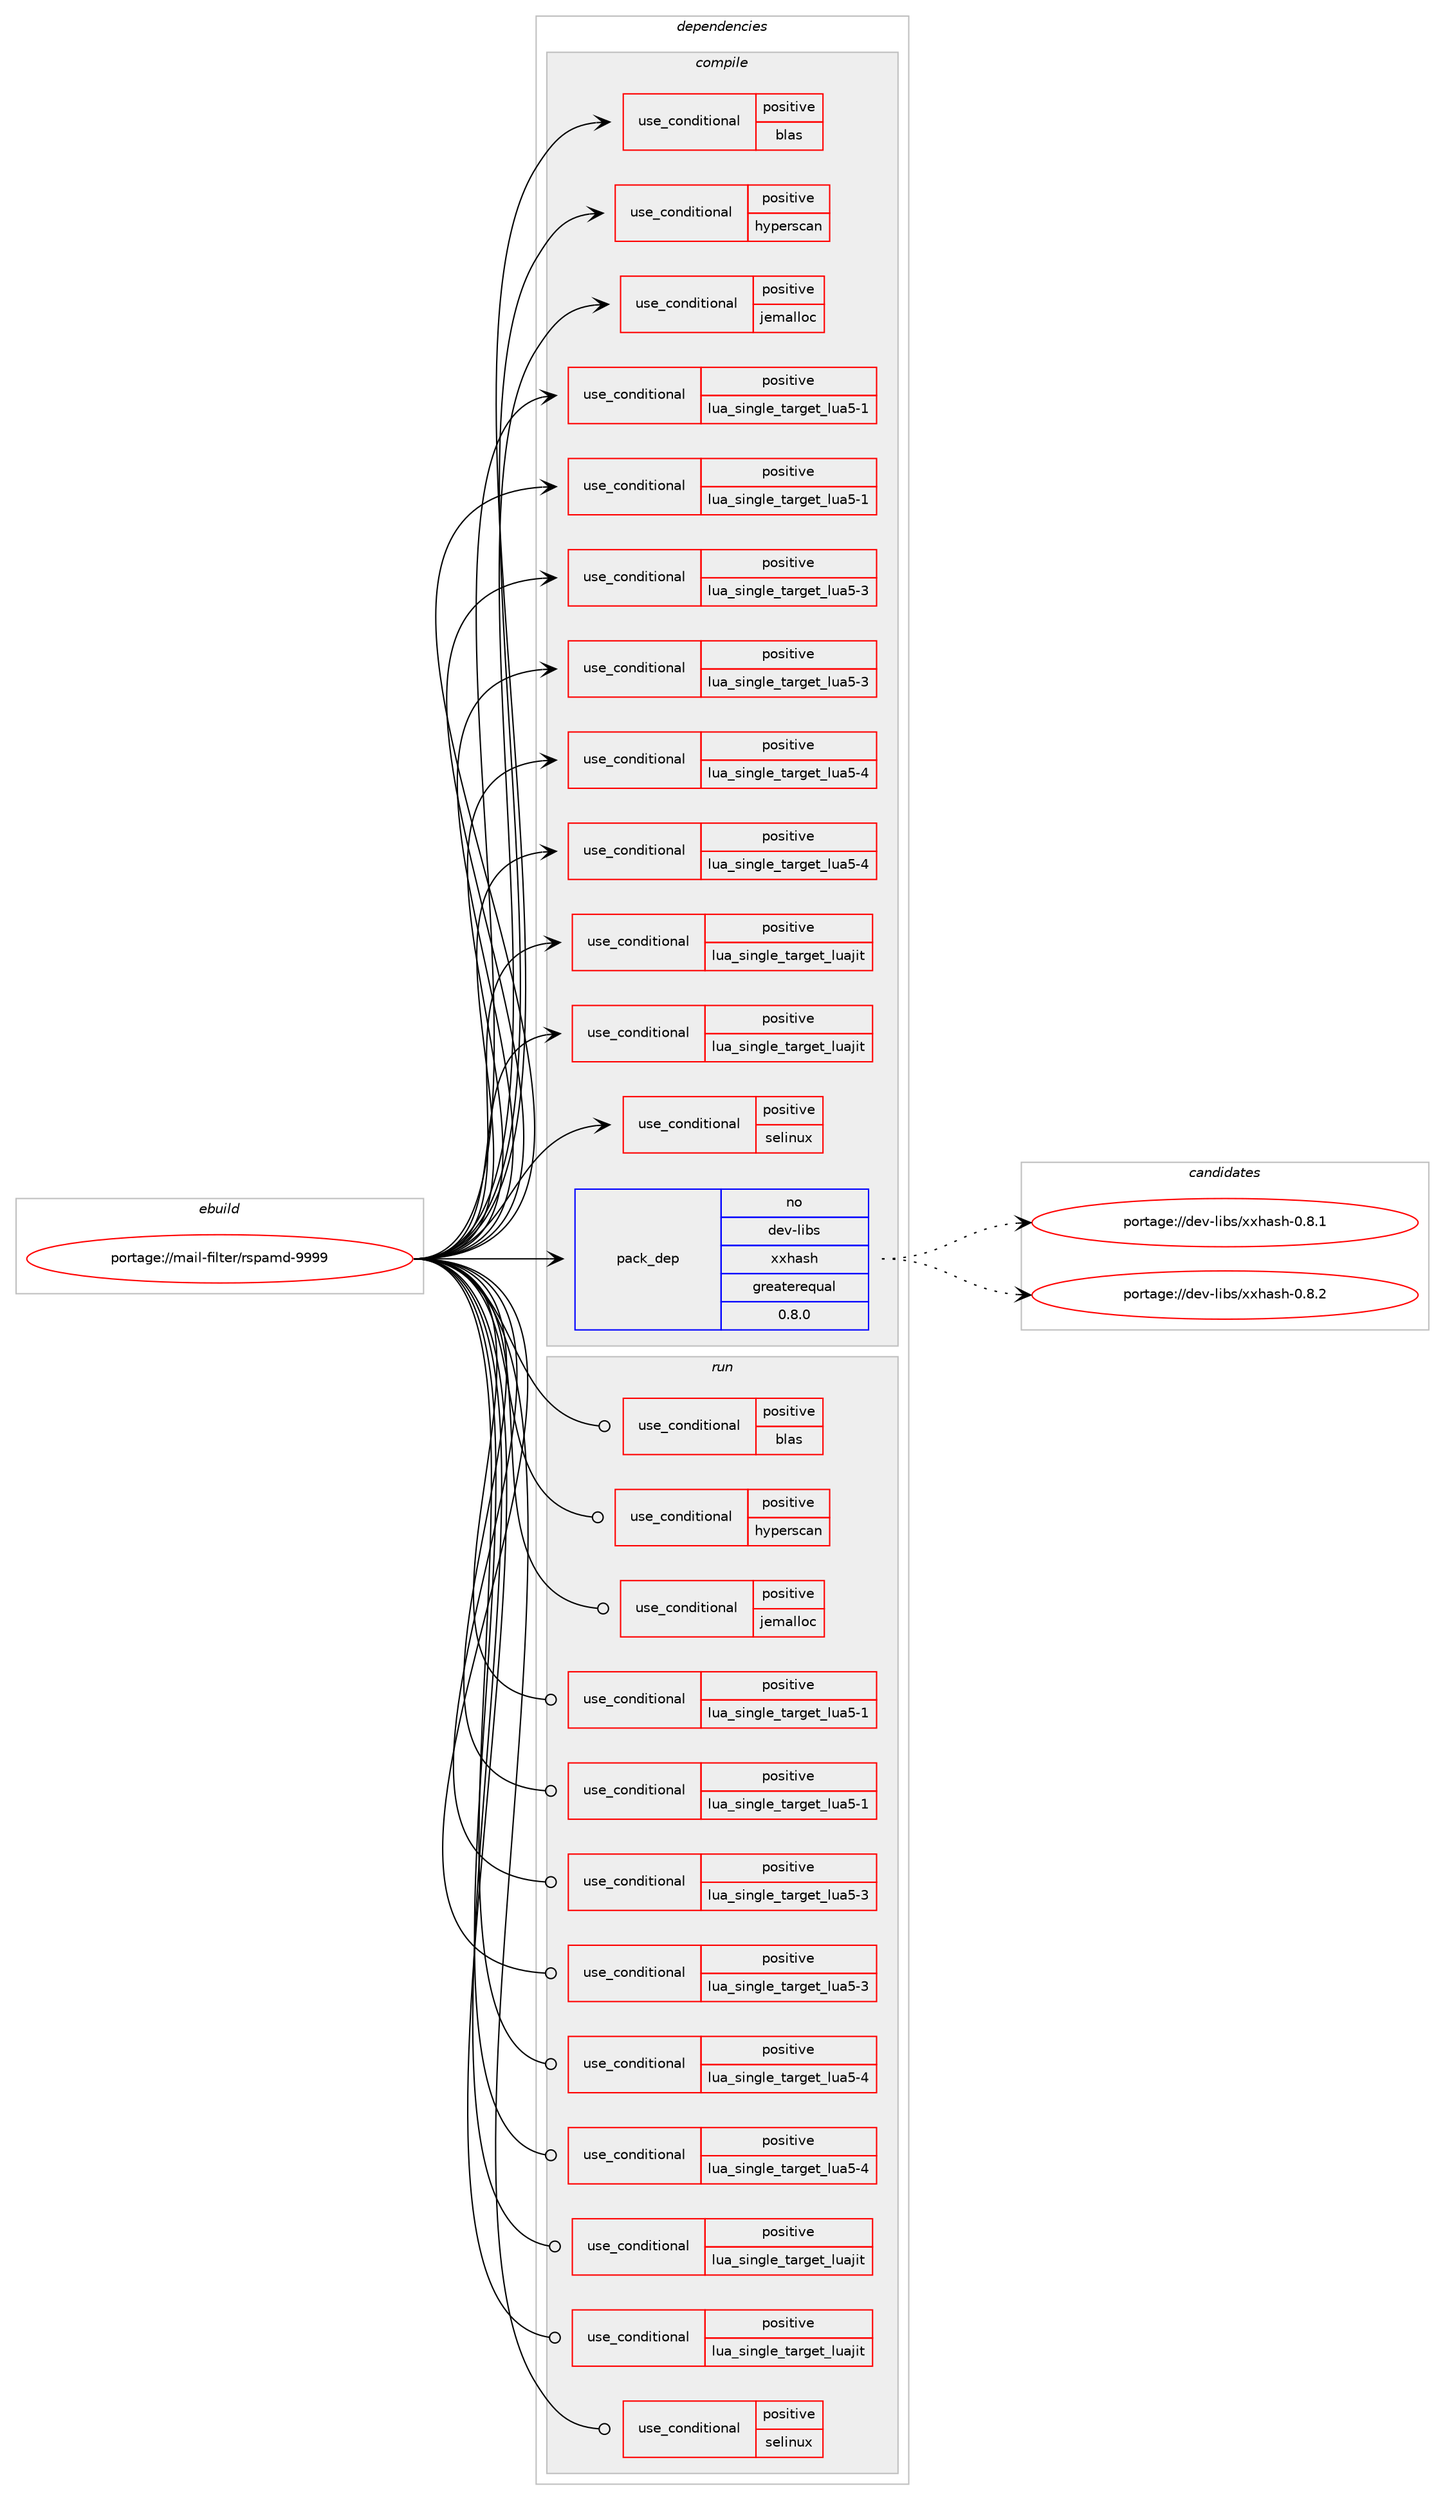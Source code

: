 digraph prolog {

# *************
# Graph options
# *************

newrank=true;
concentrate=true;
compound=true;
graph [rankdir=LR,fontname=Helvetica,fontsize=10,ranksep=1.5];#, ranksep=2.5, nodesep=0.2];
edge  [arrowhead=vee];
node  [fontname=Helvetica,fontsize=10];

# **********
# The ebuild
# **********

subgraph cluster_leftcol {
color=gray;
rank=same;
label=<<i>ebuild</i>>;
id [label="portage://mail-filter/rspamd-9999", color=red, width=4, href="../mail-filter/rspamd-9999.svg"];
}

# ****************
# The dependencies
# ****************

subgraph cluster_midcol {
color=gray;
label=<<i>dependencies</i>>;
subgraph cluster_compile {
fillcolor="#eeeeee";
style=filled;
label=<<i>compile</i>>;
subgraph cond68669 {
dependency146581 [label=<<TABLE BORDER="0" CELLBORDER="1" CELLSPACING="0" CELLPADDING="4"><TR><TD ROWSPAN="3" CELLPADDING="10">use_conditional</TD></TR><TR><TD>positive</TD></TR><TR><TD>blas</TD></TR></TABLE>>, shape=none, color=red];
# *** BEGIN UNKNOWN DEPENDENCY TYPE (TODO) ***
# dependency146581 -> package_dependency(portage://mail-filter/rspamd-9999,install,no,virtual,blas,none,[,,],[],[])
# *** END UNKNOWN DEPENDENCY TYPE (TODO) ***

# *** BEGIN UNKNOWN DEPENDENCY TYPE (TODO) ***
# dependency146581 -> package_dependency(portage://mail-filter/rspamd-9999,install,no,virtual,lapack,none,[,,],[],[])
# *** END UNKNOWN DEPENDENCY TYPE (TODO) ***

}
id:e -> dependency146581:w [weight=20,style="solid",arrowhead="vee"];
subgraph cond68670 {
dependency146582 [label=<<TABLE BORDER="0" CELLBORDER="1" CELLSPACING="0" CELLPADDING="4"><TR><TD ROWSPAN="3" CELLPADDING="10">use_conditional</TD></TR><TR><TD>positive</TD></TR><TR><TD>hyperscan</TD></TR></TABLE>>, shape=none, color=red];
# *** BEGIN UNKNOWN DEPENDENCY TYPE (TODO) ***
# dependency146582 -> package_dependency(portage://mail-filter/rspamd-9999,install,no,dev-libs,vectorscan,none,[,,],any_same_slot,[])
# *** END UNKNOWN DEPENDENCY TYPE (TODO) ***

}
id:e -> dependency146582:w [weight=20,style="solid",arrowhead="vee"];
subgraph cond68671 {
dependency146583 [label=<<TABLE BORDER="0" CELLBORDER="1" CELLSPACING="0" CELLPADDING="4"><TR><TD ROWSPAN="3" CELLPADDING="10">use_conditional</TD></TR><TR><TD>positive</TD></TR><TR><TD>jemalloc</TD></TR></TABLE>>, shape=none, color=red];
# *** BEGIN UNKNOWN DEPENDENCY TYPE (TODO) ***
# dependency146583 -> package_dependency(portage://mail-filter/rspamd-9999,install,no,dev-libs,jemalloc,none,[,,],any_same_slot,[])
# *** END UNKNOWN DEPENDENCY TYPE (TODO) ***

}
id:e -> dependency146583:w [weight=20,style="solid",arrowhead="vee"];
subgraph cond68672 {
dependency146584 [label=<<TABLE BORDER="0" CELLBORDER="1" CELLSPACING="0" CELLPADDING="4"><TR><TD ROWSPAN="3" CELLPADDING="10">use_conditional</TD></TR><TR><TD>positive</TD></TR><TR><TD>lua_single_target_lua5-1</TD></TR></TABLE>>, shape=none, color=red];
# *** BEGIN UNKNOWN DEPENDENCY TYPE (TODO) ***
# dependency146584 -> package_dependency(portage://mail-filter/rspamd-9999,install,no,dev-lang,lua,none,[,,],[slot(5.1)],[])
# *** END UNKNOWN DEPENDENCY TYPE (TODO) ***

}
id:e -> dependency146584:w [weight=20,style="solid",arrowhead="vee"];
subgraph cond68673 {
dependency146585 [label=<<TABLE BORDER="0" CELLBORDER="1" CELLSPACING="0" CELLPADDING="4"><TR><TD ROWSPAN="3" CELLPADDING="10">use_conditional</TD></TR><TR><TD>positive</TD></TR><TR><TD>lua_single_target_lua5-1</TD></TR></TABLE>>, shape=none, color=red];
# *** BEGIN UNKNOWN DEPENDENCY TYPE (TODO) ***
# dependency146585 -> package_dependency(portage://mail-filter/rspamd-9999,install,no,dev-lua,LuaBitOp,none,[,,],[],[use(enable(lua_targets_lua5-1),negative)])
# *** END UNKNOWN DEPENDENCY TYPE (TODO) ***

# *** BEGIN UNKNOWN DEPENDENCY TYPE (TODO) ***
# dependency146585 -> package_dependency(portage://mail-filter/rspamd-9999,install,no,dev-lua,lua-argparse,none,[,,],[],[use(enable(lua_targets_lua5-1),negative)])
# *** END UNKNOWN DEPENDENCY TYPE (TODO) ***

}
id:e -> dependency146585:w [weight=20,style="solid",arrowhead="vee"];
subgraph cond68674 {
dependency146586 [label=<<TABLE BORDER="0" CELLBORDER="1" CELLSPACING="0" CELLPADDING="4"><TR><TD ROWSPAN="3" CELLPADDING="10">use_conditional</TD></TR><TR><TD>positive</TD></TR><TR><TD>lua_single_target_lua5-3</TD></TR></TABLE>>, shape=none, color=red];
# *** BEGIN UNKNOWN DEPENDENCY TYPE (TODO) ***
# dependency146586 -> package_dependency(portage://mail-filter/rspamd-9999,install,no,dev-lang,lua,none,[,,],[slot(5.3)],[])
# *** END UNKNOWN DEPENDENCY TYPE (TODO) ***

}
id:e -> dependency146586:w [weight=20,style="solid",arrowhead="vee"];
subgraph cond68675 {
dependency146587 [label=<<TABLE BORDER="0" CELLBORDER="1" CELLSPACING="0" CELLPADDING="4"><TR><TD ROWSPAN="3" CELLPADDING="10">use_conditional</TD></TR><TR><TD>positive</TD></TR><TR><TD>lua_single_target_lua5-3</TD></TR></TABLE>>, shape=none, color=red];
# *** BEGIN UNKNOWN DEPENDENCY TYPE (TODO) ***
# dependency146587 -> package_dependency(portage://mail-filter/rspamd-9999,install,no,dev-lua,LuaBitOp,none,[,,],[],[use(enable(lua_targets_lua5-3),negative)])
# *** END UNKNOWN DEPENDENCY TYPE (TODO) ***

# *** BEGIN UNKNOWN DEPENDENCY TYPE (TODO) ***
# dependency146587 -> package_dependency(portage://mail-filter/rspamd-9999,install,no,dev-lua,lua-argparse,none,[,,],[],[use(enable(lua_targets_lua5-3),negative)])
# *** END UNKNOWN DEPENDENCY TYPE (TODO) ***

}
id:e -> dependency146587:w [weight=20,style="solid",arrowhead="vee"];
subgraph cond68676 {
dependency146588 [label=<<TABLE BORDER="0" CELLBORDER="1" CELLSPACING="0" CELLPADDING="4"><TR><TD ROWSPAN="3" CELLPADDING="10">use_conditional</TD></TR><TR><TD>positive</TD></TR><TR><TD>lua_single_target_lua5-4</TD></TR></TABLE>>, shape=none, color=red];
# *** BEGIN UNKNOWN DEPENDENCY TYPE (TODO) ***
# dependency146588 -> package_dependency(portage://mail-filter/rspamd-9999,install,no,dev-lang,lua,none,[,,],[slot(5.4)],[])
# *** END UNKNOWN DEPENDENCY TYPE (TODO) ***

}
id:e -> dependency146588:w [weight=20,style="solid",arrowhead="vee"];
subgraph cond68677 {
dependency146589 [label=<<TABLE BORDER="0" CELLBORDER="1" CELLSPACING="0" CELLPADDING="4"><TR><TD ROWSPAN="3" CELLPADDING="10">use_conditional</TD></TR><TR><TD>positive</TD></TR><TR><TD>lua_single_target_lua5-4</TD></TR></TABLE>>, shape=none, color=red];
# *** BEGIN UNKNOWN DEPENDENCY TYPE (TODO) ***
# dependency146589 -> package_dependency(portage://mail-filter/rspamd-9999,install,no,dev-lua,LuaBitOp,none,[,,],[],[use(enable(lua_targets_lua5-4),negative)])
# *** END UNKNOWN DEPENDENCY TYPE (TODO) ***

# *** BEGIN UNKNOWN DEPENDENCY TYPE (TODO) ***
# dependency146589 -> package_dependency(portage://mail-filter/rspamd-9999,install,no,dev-lua,lua-argparse,none,[,,],[],[use(enable(lua_targets_lua5-4),negative)])
# *** END UNKNOWN DEPENDENCY TYPE (TODO) ***

}
id:e -> dependency146589:w [weight=20,style="solid",arrowhead="vee"];
subgraph cond68678 {
dependency146590 [label=<<TABLE BORDER="0" CELLBORDER="1" CELLSPACING="0" CELLPADDING="4"><TR><TD ROWSPAN="3" CELLPADDING="10">use_conditional</TD></TR><TR><TD>positive</TD></TR><TR><TD>lua_single_target_luajit</TD></TR></TABLE>>, shape=none, color=red];
# *** BEGIN UNKNOWN DEPENDENCY TYPE (TODO) ***
# dependency146590 -> package_dependency(portage://mail-filter/rspamd-9999,install,no,dev-lang,luajit,none,[,,],any_same_slot,[])
# *** END UNKNOWN DEPENDENCY TYPE (TODO) ***

}
id:e -> dependency146590:w [weight=20,style="solid",arrowhead="vee"];
subgraph cond68679 {
dependency146591 [label=<<TABLE BORDER="0" CELLBORDER="1" CELLSPACING="0" CELLPADDING="4"><TR><TD ROWSPAN="3" CELLPADDING="10">use_conditional</TD></TR><TR><TD>positive</TD></TR><TR><TD>lua_single_target_luajit</TD></TR></TABLE>>, shape=none, color=red];
# *** BEGIN UNKNOWN DEPENDENCY TYPE (TODO) ***
# dependency146591 -> package_dependency(portage://mail-filter/rspamd-9999,install,no,dev-lua,LuaBitOp,none,[,,],[],[use(enable(lua_targets_luajit),negative)])
# *** END UNKNOWN DEPENDENCY TYPE (TODO) ***

# *** BEGIN UNKNOWN DEPENDENCY TYPE (TODO) ***
# dependency146591 -> package_dependency(portage://mail-filter/rspamd-9999,install,no,dev-lua,lua-argparse,none,[,,],[],[use(enable(lua_targets_luajit),negative)])
# *** END UNKNOWN DEPENDENCY TYPE (TODO) ***

}
id:e -> dependency146591:w [weight=20,style="solid",arrowhead="vee"];
subgraph cond68680 {
dependency146592 [label=<<TABLE BORDER="0" CELLBORDER="1" CELLSPACING="0" CELLPADDING="4"><TR><TD ROWSPAN="3" CELLPADDING="10">use_conditional</TD></TR><TR><TD>positive</TD></TR><TR><TD>selinux</TD></TR></TABLE>>, shape=none, color=red];
# *** BEGIN UNKNOWN DEPENDENCY TYPE (TODO) ***
# dependency146592 -> package_dependency(portage://mail-filter/rspamd-9999,install,no,sec-policy,selinux-spamassassin,none,[,,],[],[])
# *** END UNKNOWN DEPENDENCY TYPE (TODO) ***

}
id:e -> dependency146592:w [weight=20,style="solid",arrowhead="vee"];
# *** BEGIN UNKNOWN DEPENDENCY TYPE (TODO) ***
# id -> package_dependency(portage://mail-filter/rspamd-9999,install,no,acct-group,rspamd,none,[,,],[],[])
# *** END UNKNOWN DEPENDENCY TYPE (TODO) ***

# *** BEGIN UNKNOWN DEPENDENCY TYPE (TODO) ***
# id -> package_dependency(portage://mail-filter/rspamd-9999,install,no,acct-user,rspamd,none,[,,],[],[])
# *** END UNKNOWN DEPENDENCY TYPE (TODO) ***

# *** BEGIN UNKNOWN DEPENDENCY TYPE (TODO) ***
# id -> package_dependency(portage://mail-filter/rspamd-9999,install,no,app-arch,libarchive,none,[,,],any_same_slot,[])
# *** END UNKNOWN DEPENDENCY TYPE (TODO) ***

# *** BEGIN UNKNOWN DEPENDENCY TYPE (TODO) ***
# id -> package_dependency(portage://mail-filter/rspamd-9999,install,no,app-arch,zstd,none,[,,],any_same_slot,[])
# *** END UNKNOWN DEPENDENCY TYPE (TODO) ***

# *** BEGIN UNKNOWN DEPENDENCY TYPE (TODO) ***
# id -> package_dependency(portage://mail-filter/rspamd-9999,install,no,dev-cpp,doctest,none,[,,],[],[])
# *** END UNKNOWN DEPENDENCY TYPE (TODO) ***

# *** BEGIN UNKNOWN DEPENDENCY TYPE (TODO) ***
# id -> package_dependency(portage://mail-filter/rspamd-9999,install,no,dev-db,sqlite,none,[,,],[slot(3)],[])
# *** END UNKNOWN DEPENDENCY TYPE (TODO) ***

# *** BEGIN UNKNOWN DEPENDENCY TYPE (TODO) ***
# id -> package_dependency(portage://mail-filter/rspamd-9999,install,no,dev-libs,glib,none,[,,],[slot(2)],[])
# *** END UNKNOWN DEPENDENCY TYPE (TODO) ***

# *** BEGIN UNKNOWN DEPENDENCY TYPE (TODO) ***
# id -> package_dependency(portage://mail-filter/rspamd-9999,install,no,dev-libs,icu,none,[,,],any_same_slot,[])
# *** END UNKNOWN DEPENDENCY TYPE (TODO) ***

# *** BEGIN UNKNOWN DEPENDENCY TYPE (TODO) ***
# id -> package_dependency(portage://mail-filter/rspamd-9999,install,no,dev-libs,libfmt,none,[,,],any_same_slot,[])
# *** END UNKNOWN DEPENDENCY TYPE (TODO) ***

# *** BEGIN UNKNOWN DEPENDENCY TYPE (TODO) ***
# id -> package_dependency(portage://mail-filter/rspamd-9999,install,no,dev-libs,libpcre2,none,[,,],any_same_slot,[use(equal(jit),none)])
# *** END UNKNOWN DEPENDENCY TYPE (TODO) ***

# *** BEGIN UNKNOWN DEPENDENCY TYPE (TODO) ***
# id -> package_dependency(portage://mail-filter/rspamd-9999,install,no,dev-libs,libsodium,none,[,,],any_same_slot,[])
# *** END UNKNOWN DEPENDENCY TYPE (TODO) ***

# *** BEGIN UNKNOWN DEPENDENCY TYPE (TODO) ***
# id -> package_dependency(portage://mail-filter/rspamd-9999,install,no,dev-libs,openssl,none,[,,],[slot(0),equal],[use(disable(bindist),negative)])
# *** END UNKNOWN DEPENDENCY TYPE (TODO) ***

# *** BEGIN UNKNOWN DEPENDENCY TYPE (TODO) ***
# id -> package_dependency(portage://mail-filter/rspamd-9999,install,no,dev-libs,snowball-stemmer,none,[,,],any_same_slot,[])
# *** END UNKNOWN DEPENDENCY TYPE (TODO) ***

subgraph pack75680 {
dependency146593 [label=<<TABLE BORDER="0" CELLBORDER="1" CELLSPACING="0" CELLPADDING="4" WIDTH="220"><TR><TD ROWSPAN="6" CELLPADDING="30">pack_dep</TD></TR><TR><TD WIDTH="110">no</TD></TR><TR><TD>dev-libs</TD></TR><TR><TD>xxhash</TD></TR><TR><TD>greaterequal</TD></TR><TR><TD>0.8.0</TD></TR></TABLE>>, shape=none, color=blue];
}
id:e -> dependency146593:w [weight=20,style="solid",arrowhead="vee"];
# *** BEGIN UNKNOWN DEPENDENCY TYPE (TODO) ***
# id -> package_dependency(portage://mail-filter/rspamd-9999,install,no,sys-libs,zlib,none,[,,],[],[])
# *** END UNKNOWN DEPENDENCY TYPE (TODO) ***

}
subgraph cluster_compileandrun {
fillcolor="#eeeeee";
style=filled;
label=<<i>compile and run</i>>;
}
subgraph cluster_run {
fillcolor="#eeeeee";
style=filled;
label=<<i>run</i>>;
subgraph cond68681 {
dependency146594 [label=<<TABLE BORDER="0" CELLBORDER="1" CELLSPACING="0" CELLPADDING="4"><TR><TD ROWSPAN="3" CELLPADDING="10">use_conditional</TD></TR><TR><TD>positive</TD></TR><TR><TD>blas</TD></TR></TABLE>>, shape=none, color=red];
# *** BEGIN UNKNOWN DEPENDENCY TYPE (TODO) ***
# dependency146594 -> package_dependency(portage://mail-filter/rspamd-9999,run,no,virtual,blas,none,[,,],[],[])
# *** END UNKNOWN DEPENDENCY TYPE (TODO) ***

# *** BEGIN UNKNOWN DEPENDENCY TYPE (TODO) ***
# dependency146594 -> package_dependency(portage://mail-filter/rspamd-9999,run,no,virtual,lapack,none,[,,],[],[])
# *** END UNKNOWN DEPENDENCY TYPE (TODO) ***

}
id:e -> dependency146594:w [weight=20,style="solid",arrowhead="odot"];
subgraph cond68682 {
dependency146595 [label=<<TABLE BORDER="0" CELLBORDER="1" CELLSPACING="0" CELLPADDING="4"><TR><TD ROWSPAN="3" CELLPADDING="10">use_conditional</TD></TR><TR><TD>positive</TD></TR><TR><TD>hyperscan</TD></TR></TABLE>>, shape=none, color=red];
# *** BEGIN UNKNOWN DEPENDENCY TYPE (TODO) ***
# dependency146595 -> package_dependency(portage://mail-filter/rspamd-9999,run,no,dev-libs,vectorscan,none,[,,],any_same_slot,[])
# *** END UNKNOWN DEPENDENCY TYPE (TODO) ***

}
id:e -> dependency146595:w [weight=20,style="solid",arrowhead="odot"];
subgraph cond68683 {
dependency146596 [label=<<TABLE BORDER="0" CELLBORDER="1" CELLSPACING="0" CELLPADDING="4"><TR><TD ROWSPAN="3" CELLPADDING="10">use_conditional</TD></TR><TR><TD>positive</TD></TR><TR><TD>jemalloc</TD></TR></TABLE>>, shape=none, color=red];
# *** BEGIN UNKNOWN DEPENDENCY TYPE (TODO) ***
# dependency146596 -> package_dependency(portage://mail-filter/rspamd-9999,run,no,dev-libs,jemalloc,none,[,,],any_same_slot,[])
# *** END UNKNOWN DEPENDENCY TYPE (TODO) ***

}
id:e -> dependency146596:w [weight=20,style="solid",arrowhead="odot"];
subgraph cond68684 {
dependency146597 [label=<<TABLE BORDER="0" CELLBORDER="1" CELLSPACING="0" CELLPADDING="4"><TR><TD ROWSPAN="3" CELLPADDING="10">use_conditional</TD></TR><TR><TD>positive</TD></TR><TR><TD>lua_single_target_lua5-1</TD></TR></TABLE>>, shape=none, color=red];
# *** BEGIN UNKNOWN DEPENDENCY TYPE (TODO) ***
# dependency146597 -> package_dependency(portage://mail-filter/rspamd-9999,run,no,dev-lang,lua,none,[,,],[slot(5.1)],[])
# *** END UNKNOWN DEPENDENCY TYPE (TODO) ***

}
id:e -> dependency146597:w [weight=20,style="solid",arrowhead="odot"];
subgraph cond68685 {
dependency146598 [label=<<TABLE BORDER="0" CELLBORDER="1" CELLSPACING="0" CELLPADDING="4"><TR><TD ROWSPAN="3" CELLPADDING="10">use_conditional</TD></TR><TR><TD>positive</TD></TR><TR><TD>lua_single_target_lua5-1</TD></TR></TABLE>>, shape=none, color=red];
# *** BEGIN UNKNOWN DEPENDENCY TYPE (TODO) ***
# dependency146598 -> package_dependency(portage://mail-filter/rspamd-9999,run,no,dev-lua,LuaBitOp,none,[,,],[],[use(enable(lua_targets_lua5-1),negative)])
# *** END UNKNOWN DEPENDENCY TYPE (TODO) ***

# *** BEGIN UNKNOWN DEPENDENCY TYPE (TODO) ***
# dependency146598 -> package_dependency(portage://mail-filter/rspamd-9999,run,no,dev-lua,lua-argparse,none,[,,],[],[use(enable(lua_targets_lua5-1),negative)])
# *** END UNKNOWN DEPENDENCY TYPE (TODO) ***

}
id:e -> dependency146598:w [weight=20,style="solid",arrowhead="odot"];
subgraph cond68686 {
dependency146599 [label=<<TABLE BORDER="0" CELLBORDER="1" CELLSPACING="0" CELLPADDING="4"><TR><TD ROWSPAN="3" CELLPADDING="10">use_conditional</TD></TR><TR><TD>positive</TD></TR><TR><TD>lua_single_target_lua5-3</TD></TR></TABLE>>, shape=none, color=red];
# *** BEGIN UNKNOWN DEPENDENCY TYPE (TODO) ***
# dependency146599 -> package_dependency(portage://mail-filter/rspamd-9999,run,no,dev-lang,lua,none,[,,],[slot(5.3)],[])
# *** END UNKNOWN DEPENDENCY TYPE (TODO) ***

}
id:e -> dependency146599:w [weight=20,style="solid",arrowhead="odot"];
subgraph cond68687 {
dependency146600 [label=<<TABLE BORDER="0" CELLBORDER="1" CELLSPACING="0" CELLPADDING="4"><TR><TD ROWSPAN="3" CELLPADDING="10">use_conditional</TD></TR><TR><TD>positive</TD></TR><TR><TD>lua_single_target_lua5-3</TD></TR></TABLE>>, shape=none, color=red];
# *** BEGIN UNKNOWN DEPENDENCY TYPE (TODO) ***
# dependency146600 -> package_dependency(portage://mail-filter/rspamd-9999,run,no,dev-lua,LuaBitOp,none,[,,],[],[use(enable(lua_targets_lua5-3),negative)])
# *** END UNKNOWN DEPENDENCY TYPE (TODO) ***

# *** BEGIN UNKNOWN DEPENDENCY TYPE (TODO) ***
# dependency146600 -> package_dependency(portage://mail-filter/rspamd-9999,run,no,dev-lua,lua-argparse,none,[,,],[],[use(enable(lua_targets_lua5-3),negative)])
# *** END UNKNOWN DEPENDENCY TYPE (TODO) ***

}
id:e -> dependency146600:w [weight=20,style="solid",arrowhead="odot"];
subgraph cond68688 {
dependency146601 [label=<<TABLE BORDER="0" CELLBORDER="1" CELLSPACING="0" CELLPADDING="4"><TR><TD ROWSPAN="3" CELLPADDING="10">use_conditional</TD></TR><TR><TD>positive</TD></TR><TR><TD>lua_single_target_lua5-4</TD></TR></TABLE>>, shape=none, color=red];
# *** BEGIN UNKNOWN DEPENDENCY TYPE (TODO) ***
# dependency146601 -> package_dependency(portage://mail-filter/rspamd-9999,run,no,dev-lang,lua,none,[,,],[slot(5.4)],[])
# *** END UNKNOWN DEPENDENCY TYPE (TODO) ***

}
id:e -> dependency146601:w [weight=20,style="solid",arrowhead="odot"];
subgraph cond68689 {
dependency146602 [label=<<TABLE BORDER="0" CELLBORDER="1" CELLSPACING="0" CELLPADDING="4"><TR><TD ROWSPAN="3" CELLPADDING="10">use_conditional</TD></TR><TR><TD>positive</TD></TR><TR><TD>lua_single_target_lua5-4</TD></TR></TABLE>>, shape=none, color=red];
# *** BEGIN UNKNOWN DEPENDENCY TYPE (TODO) ***
# dependency146602 -> package_dependency(portage://mail-filter/rspamd-9999,run,no,dev-lua,LuaBitOp,none,[,,],[],[use(enable(lua_targets_lua5-4),negative)])
# *** END UNKNOWN DEPENDENCY TYPE (TODO) ***

# *** BEGIN UNKNOWN DEPENDENCY TYPE (TODO) ***
# dependency146602 -> package_dependency(portage://mail-filter/rspamd-9999,run,no,dev-lua,lua-argparse,none,[,,],[],[use(enable(lua_targets_lua5-4),negative)])
# *** END UNKNOWN DEPENDENCY TYPE (TODO) ***

}
id:e -> dependency146602:w [weight=20,style="solid",arrowhead="odot"];
subgraph cond68690 {
dependency146603 [label=<<TABLE BORDER="0" CELLBORDER="1" CELLSPACING="0" CELLPADDING="4"><TR><TD ROWSPAN="3" CELLPADDING="10">use_conditional</TD></TR><TR><TD>positive</TD></TR><TR><TD>lua_single_target_luajit</TD></TR></TABLE>>, shape=none, color=red];
# *** BEGIN UNKNOWN DEPENDENCY TYPE (TODO) ***
# dependency146603 -> package_dependency(portage://mail-filter/rspamd-9999,run,no,dev-lang,luajit,none,[,,],any_same_slot,[])
# *** END UNKNOWN DEPENDENCY TYPE (TODO) ***

}
id:e -> dependency146603:w [weight=20,style="solid",arrowhead="odot"];
subgraph cond68691 {
dependency146604 [label=<<TABLE BORDER="0" CELLBORDER="1" CELLSPACING="0" CELLPADDING="4"><TR><TD ROWSPAN="3" CELLPADDING="10">use_conditional</TD></TR><TR><TD>positive</TD></TR><TR><TD>lua_single_target_luajit</TD></TR></TABLE>>, shape=none, color=red];
# *** BEGIN UNKNOWN DEPENDENCY TYPE (TODO) ***
# dependency146604 -> package_dependency(portage://mail-filter/rspamd-9999,run,no,dev-lua,LuaBitOp,none,[,,],[],[use(enable(lua_targets_luajit),negative)])
# *** END UNKNOWN DEPENDENCY TYPE (TODO) ***

# *** BEGIN UNKNOWN DEPENDENCY TYPE (TODO) ***
# dependency146604 -> package_dependency(portage://mail-filter/rspamd-9999,run,no,dev-lua,lua-argparse,none,[,,],[],[use(enable(lua_targets_luajit),negative)])
# *** END UNKNOWN DEPENDENCY TYPE (TODO) ***

}
id:e -> dependency146604:w [weight=20,style="solid",arrowhead="odot"];
subgraph cond68692 {
dependency146605 [label=<<TABLE BORDER="0" CELLBORDER="1" CELLSPACING="0" CELLPADDING="4"><TR><TD ROWSPAN="3" CELLPADDING="10">use_conditional</TD></TR><TR><TD>positive</TD></TR><TR><TD>selinux</TD></TR></TABLE>>, shape=none, color=red];
# *** BEGIN UNKNOWN DEPENDENCY TYPE (TODO) ***
# dependency146605 -> package_dependency(portage://mail-filter/rspamd-9999,run,no,sec-policy,selinux-spamassassin,none,[,,],[],[])
# *** END UNKNOWN DEPENDENCY TYPE (TODO) ***

}
id:e -> dependency146605:w [weight=20,style="solid",arrowhead="odot"];
# *** BEGIN UNKNOWN DEPENDENCY TYPE (TODO) ***
# id -> package_dependency(portage://mail-filter/rspamd-9999,run,no,acct-group,rspamd,none,[,,],[],[])
# *** END UNKNOWN DEPENDENCY TYPE (TODO) ***

# *** BEGIN UNKNOWN DEPENDENCY TYPE (TODO) ***
# id -> package_dependency(portage://mail-filter/rspamd-9999,run,no,acct-user,rspamd,none,[,,],[],[])
# *** END UNKNOWN DEPENDENCY TYPE (TODO) ***

# *** BEGIN UNKNOWN DEPENDENCY TYPE (TODO) ***
# id -> package_dependency(portage://mail-filter/rspamd-9999,run,no,app-arch,libarchive,none,[,,],any_same_slot,[])
# *** END UNKNOWN DEPENDENCY TYPE (TODO) ***

# *** BEGIN UNKNOWN DEPENDENCY TYPE (TODO) ***
# id -> package_dependency(portage://mail-filter/rspamd-9999,run,no,app-arch,zstd,none,[,,],any_same_slot,[])
# *** END UNKNOWN DEPENDENCY TYPE (TODO) ***

# *** BEGIN UNKNOWN DEPENDENCY TYPE (TODO) ***
# id -> package_dependency(portage://mail-filter/rspamd-9999,run,no,dev-db,sqlite,none,[,,],[slot(3)],[])
# *** END UNKNOWN DEPENDENCY TYPE (TODO) ***

# *** BEGIN UNKNOWN DEPENDENCY TYPE (TODO) ***
# id -> package_dependency(portage://mail-filter/rspamd-9999,run,no,dev-libs,glib,none,[,,],[slot(2)],[])
# *** END UNKNOWN DEPENDENCY TYPE (TODO) ***

# *** BEGIN UNKNOWN DEPENDENCY TYPE (TODO) ***
# id -> package_dependency(portage://mail-filter/rspamd-9999,run,no,dev-libs,icu,none,[,,],any_same_slot,[])
# *** END UNKNOWN DEPENDENCY TYPE (TODO) ***

# *** BEGIN UNKNOWN DEPENDENCY TYPE (TODO) ***
# id -> package_dependency(portage://mail-filter/rspamd-9999,run,no,dev-libs,libpcre2,none,[,,],any_same_slot,[use(equal(jit),none)])
# *** END UNKNOWN DEPENDENCY TYPE (TODO) ***

# *** BEGIN UNKNOWN DEPENDENCY TYPE (TODO) ***
# id -> package_dependency(portage://mail-filter/rspamd-9999,run,no,dev-libs,libsodium,none,[,,],any_same_slot,[])
# *** END UNKNOWN DEPENDENCY TYPE (TODO) ***

# *** BEGIN UNKNOWN DEPENDENCY TYPE (TODO) ***
# id -> package_dependency(portage://mail-filter/rspamd-9999,run,no,dev-libs,openssl,none,[,,],[slot(0),equal],[use(disable(bindist),negative)])
# *** END UNKNOWN DEPENDENCY TYPE (TODO) ***

# *** BEGIN UNKNOWN DEPENDENCY TYPE (TODO) ***
# id -> package_dependency(portage://mail-filter/rspamd-9999,run,no,dev-libs,snowball-stemmer,none,[,,],any_same_slot,[])
# *** END UNKNOWN DEPENDENCY TYPE (TODO) ***

# *** BEGIN UNKNOWN DEPENDENCY TYPE (TODO) ***
# id -> package_dependency(portage://mail-filter/rspamd-9999,run,no,sys-libs,zlib,none,[,,],[],[])
# *** END UNKNOWN DEPENDENCY TYPE (TODO) ***

# *** BEGIN UNKNOWN DEPENDENCY TYPE (TODO) ***
# id -> package_dependency(portage://mail-filter/rspamd-9999,run,no,virtual,tmpfiles,none,[,,],[],[])
# *** END UNKNOWN DEPENDENCY TYPE (TODO) ***

}
}

# **************
# The candidates
# **************

subgraph cluster_choices {
rank=same;
color=gray;
label=<<i>candidates</i>>;

subgraph choice75680 {
color=black;
nodesep=1;
choice10010111845108105981154712012010497115104454846564649 [label="portage://dev-libs/xxhash-0.8.1", color=red, width=4,href="../dev-libs/xxhash-0.8.1.svg"];
choice10010111845108105981154712012010497115104454846564650 [label="portage://dev-libs/xxhash-0.8.2", color=red, width=4,href="../dev-libs/xxhash-0.8.2.svg"];
dependency146593:e -> choice10010111845108105981154712012010497115104454846564649:w [style=dotted,weight="100"];
dependency146593:e -> choice10010111845108105981154712012010497115104454846564650:w [style=dotted,weight="100"];
}
}

}
